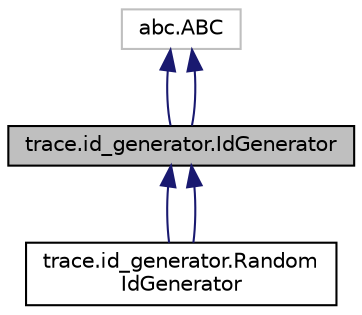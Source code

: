 digraph "trace.id_generator.IdGenerator"
{
 // LATEX_PDF_SIZE
  edge [fontname="Helvetica",fontsize="10",labelfontname="Helvetica",labelfontsize="10"];
  node [fontname="Helvetica",fontsize="10",shape=record];
  Node1 [label="trace.id_generator.IdGenerator",height=0.2,width=0.4,color="black", fillcolor="grey75", style="filled", fontcolor="black",tooltip=" "];
  Node2 -> Node1 [dir="back",color="midnightblue",fontsize="10",style="solid",fontname="Helvetica"];
  Node2 [label="abc.ABC",height=0.2,width=0.4,color="grey75", fillcolor="white", style="filled",tooltip=" "];
  Node2 -> Node1 [dir="back",color="midnightblue",fontsize="10",style="solid",fontname="Helvetica"];
  Node1 -> Node3 [dir="back",color="midnightblue",fontsize="10",style="solid",fontname="Helvetica"];
  Node3 [label="trace.id_generator.Random\lIdGenerator",height=0.2,width=0.4,color="black", fillcolor="white", style="filled",URL="$classtrace_1_1id__generator_1_1RandomIdGenerator.html",tooltip=" "];
  Node1 -> Node3 [dir="back",color="midnightblue",fontsize="10",style="solid",fontname="Helvetica"];
}
